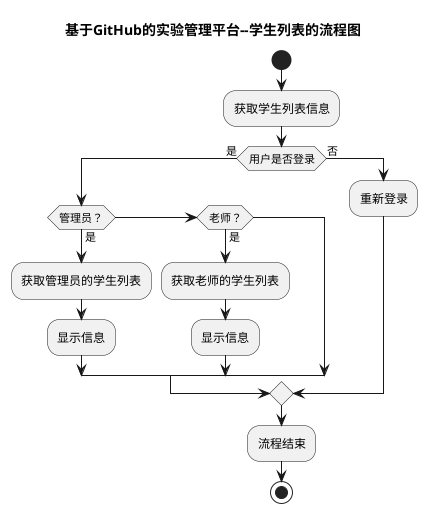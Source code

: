 @startuml
title 基于GitHub的实验管理平台--学生列表的流程图
start
:获取学生列表信息;
if(用户是否登录) then(是)
    if(管理员？) then(是)
        :获取管理员的学生列表;
        :显示信息;
     elseif(老师？) then(是)
         :获取老师的学生列表;
         :显示信息;
     endif;
else(否)
    :重新登录;
endif;
:流程结束;
stop;
@enduml
